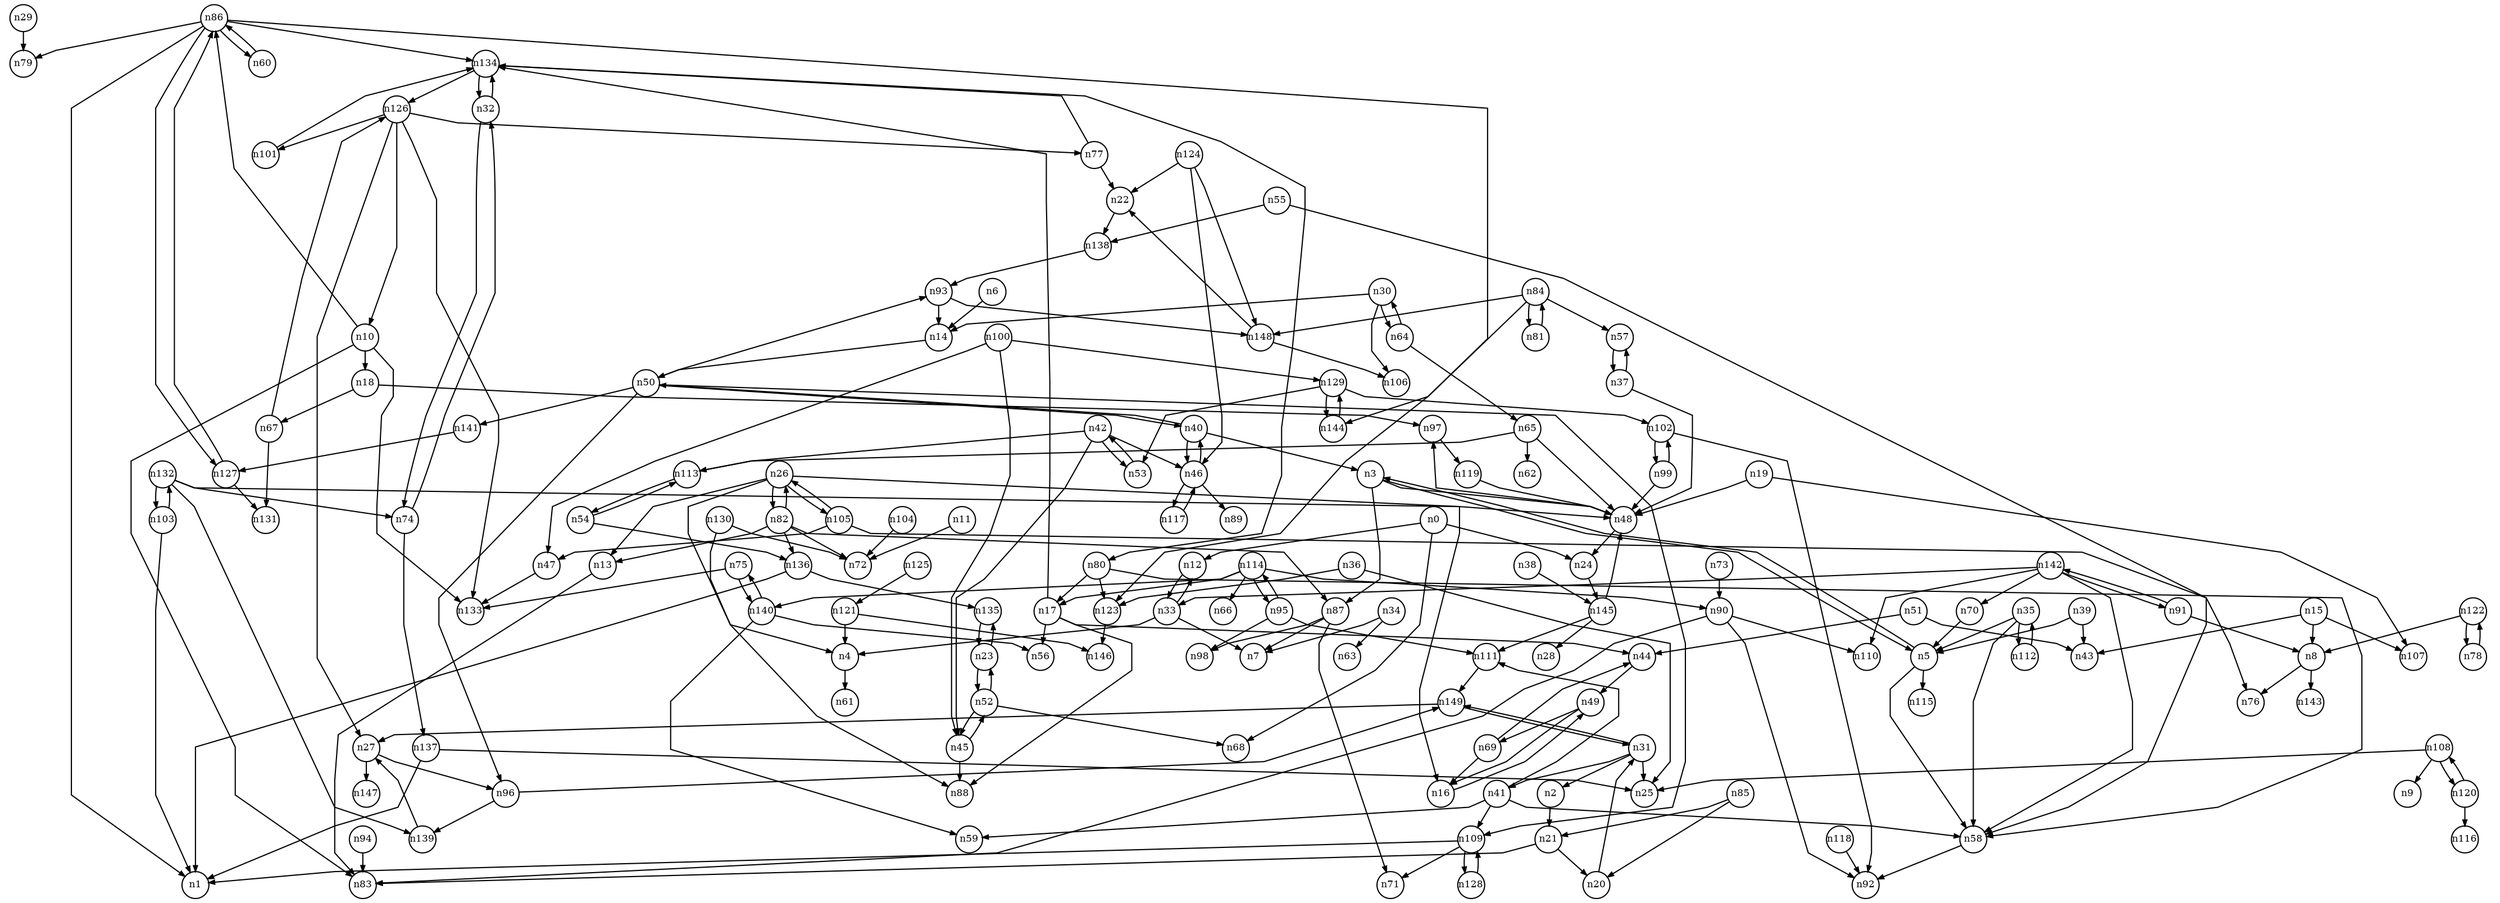 digraph G{
splines=polyline;
ranksep=0.22;
nodesep=0.22;
nodesize=0.32;
fontsize=8
edge [arrowsize=0.5]
node [fontsize=8 shape=circle width=0.32 fixedsize=shape];

n12 -> n33
n0 -> n12
n0 -> n24
n0 -> n68
n24 -> n145
n21 -> n20
n21 -> n83
n2 -> n21
n5 -> n58
n5 -> n115
n5 -> n3
n3 -> n5
n3 -> n48
n3 -> n87
n48 -> n24
n48 -> n97
n87 -> n7
n87 -> n71
n87 -> n98
n4 -> n61
n58 -> n92
n14 -> n50
n6 -> n14
n8 -> n76
n8 -> n143
n18 -> n97
n18 -> n67
n10 -> n18
n10 -> n83
n10 -> n133
n10 -> n86
n11 -> n72
n13 -> n83
n15 -> n8
n15 -> n43
n15 -> n107
n44 -> n49
n17 -> n44
n17 -> n56
n17 -> n88
n17 -> n134
n97 -> n119
n19 -> n48
n19 -> n107
n20 -> n31
n138 -> n93
n22 -> n138
n135 -> n23
n23 -> n135
n23 -> n52
n26 -> n4
n26 -> n13
n26 -> n16
n26 -> n82
n26 -> n105
n16 -> n49
n82 -> n13
n82 -> n72
n82 -> n87
n82 -> n136
n82 -> n26
n96 -> n139
n96 -> n149
n27 -> n96
n27 -> n147
n29 -> n79
n30 -> n14
n30 -> n106
n30 -> n64
n31 -> n2
n31 -> n25
n31 -> n41
n31 -> n149
n41 -> n58
n41 -> n59
n41 -> n109
n41 -> n111
n74 -> n137
n74 -> n32
n32 -> n74
n32 -> n134
n33 -> n4
n33 -> n7
n33 -> n12
n34 -> n7
n34 -> n63
n35 -> n5
n35 -> n58
n35 -> n112
n112 -> n35
n36 -> n25
n36 -> n123
n123 -> n146
n37 -> n48
n37 -> n57
n145 -> n28
n145 -> n48
n145 -> n111
n38 -> n145
n39 -> n5
n39 -> n43
n40 -> n3
n40 -> n46
n40 -> n50
n46 -> n89
n46 -> n117
n46 -> n40
n50 -> n93
n50 -> n96
n50 -> n109
n50 -> n141
n50 -> n40
n109 -> n1
n109 -> n71
n109 -> n128
n111 -> n149
n45 -> n88
n45 -> n52
n42 -> n45
n42 -> n46
n42 -> n53
n42 -> n113
n53 -> n42
n113 -> n54
n117 -> n46
n47 -> n133
n49 -> n16
n49 -> n69
n69 -> n16
n69 -> n44
n93 -> n14
n93 -> n148
n141 -> n127
n51 -> n43
n51 -> n44
n52 -> n23
n52 -> n45
n52 -> n68
n54 -> n113
n54 -> n136
n136 -> n1
n136 -> n135
n55 -> n58
n55 -> n138
n57 -> n37
n64 -> n30
n64 -> n65
n65 -> n48
n65 -> n62
n65 -> n113
n126 -> n10
n126 -> n27
n126 -> n77
n126 -> n101
n126 -> n133
n67 -> n126
n67 -> n131
n70 -> n5
n90 -> n83
n90 -> n92
n90 -> n110
n73 -> n90
n137 -> n1
n137 -> n25
n75 -> n133
n75 -> n140
n140 -> n56
n140 -> n59
n140 -> n75
n77 -> n22
n77 -> n134
n80 -> n17
n80 -> n58
n80 -> n123
n84 -> n57
n84 -> n81
n84 -> n144
n84 -> n148
n81 -> n84
n144 -> n129
n148 -> n22
n148 -> n106
n85 -> n20
n85 -> n21
n86 -> n1
n86 -> n60
n86 -> n79
n86 -> n123
n86 -> n127
n86 -> n134
n60 -> n86
n127 -> n131
n127 -> n86
n134 -> n32
n134 -> n80
n134 -> n126
n91 -> n8
n91 -> n142
n94 -> n83
n95 -> n98
n95 -> n111
n95 -> n114
n139 -> n27
n119 -> n48
n99 -> n48
n99 -> n102
n102 -> n92
n102 -> n99
n100 -> n45
n100 -> n47
n100 -> n129
n129 -> n53
n129 -> n102
n129 -> n144
n103 -> n1
n103 -> n132
n104 -> n72
n105 -> n26
n105 -> n47
n105 -> n76
n108 -> n9
n108 -> n25
n108 -> n120
n120 -> n116
n120 -> n108
n128 -> n109
n114 -> n17
n114 -> n66
n114 -> n90
n114 -> n95
n114 -> n140
n118 -> n92
n121 -> n4
n121 -> n146
n122 -> n8
n122 -> n78
n78 -> n122
n124 -> n22
n124 -> n46
n124 -> n148
n125 -> n121
n101 -> n134
n130 -> n72
n130 -> n88
n132 -> n48
n132 -> n74
n132 -> n103
n132 -> n139
n142 -> n33
n142 -> n58
n142 -> n70
n142 -> n91
n142 -> n110
n149 -> n27
n149 -> n31
}
